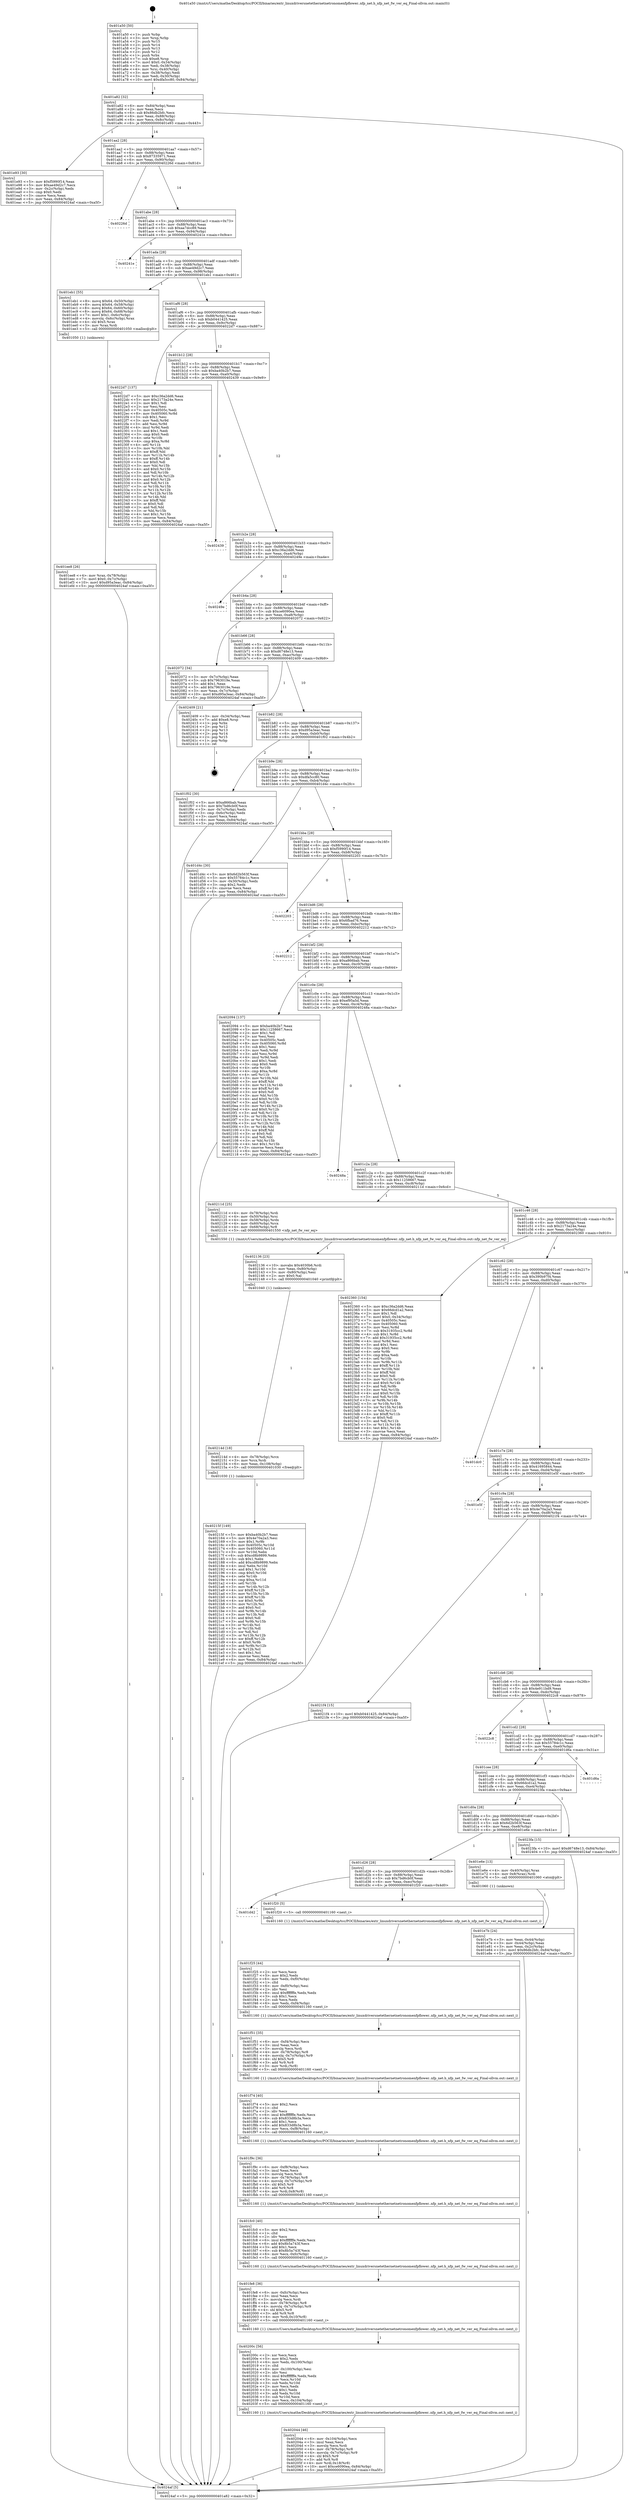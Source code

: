 digraph "0x401a50" {
  label = "0x401a50 (/mnt/c/Users/mathe/Desktop/tcc/POCII/binaries/extr_linuxdriversnetethernetnetronomenfpflower..nfp_net.h_nfp_net_fw_ver_eq_Final-ollvm.out::main(0))"
  labelloc = "t"
  node[shape=record]

  Entry [label="",width=0.3,height=0.3,shape=circle,fillcolor=black,style=filled]
  "0x401a82" [label="{
     0x401a82 [32]\l
     | [instrs]\l
     &nbsp;&nbsp;0x401a82 \<+6\>: mov -0x84(%rbp),%eax\l
     &nbsp;&nbsp;0x401a88 \<+2\>: mov %eax,%ecx\l
     &nbsp;&nbsp;0x401a8a \<+6\>: sub $0x86db2bfc,%ecx\l
     &nbsp;&nbsp;0x401a90 \<+6\>: mov %eax,-0x88(%rbp)\l
     &nbsp;&nbsp;0x401a96 \<+6\>: mov %ecx,-0x8c(%rbp)\l
     &nbsp;&nbsp;0x401a9c \<+6\>: je 0000000000401e93 \<main+0x443\>\l
  }"]
  "0x401e93" [label="{
     0x401e93 [30]\l
     | [instrs]\l
     &nbsp;&nbsp;0x401e93 \<+5\>: mov $0xf5990f14,%eax\l
     &nbsp;&nbsp;0x401e98 \<+5\>: mov $0xae49d2c7,%ecx\l
     &nbsp;&nbsp;0x401e9d \<+3\>: mov -0x2c(%rbp),%edx\l
     &nbsp;&nbsp;0x401ea0 \<+3\>: cmp $0x0,%edx\l
     &nbsp;&nbsp;0x401ea3 \<+3\>: cmove %ecx,%eax\l
     &nbsp;&nbsp;0x401ea6 \<+6\>: mov %eax,-0x84(%rbp)\l
     &nbsp;&nbsp;0x401eac \<+5\>: jmp 00000000004024af \<main+0xa5f\>\l
  }"]
  "0x401aa2" [label="{
     0x401aa2 [28]\l
     | [instrs]\l
     &nbsp;&nbsp;0x401aa2 \<+5\>: jmp 0000000000401aa7 \<main+0x57\>\l
     &nbsp;&nbsp;0x401aa7 \<+6\>: mov -0x88(%rbp),%eax\l
     &nbsp;&nbsp;0x401aad \<+5\>: sub $0x87335971,%eax\l
     &nbsp;&nbsp;0x401ab2 \<+6\>: mov %eax,-0x90(%rbp)\l
     &nbsp;&nbsp;0x401ab8 \<+6\>: je 000000000040226d \<main+0x81d\>\l
  }"]
  Exit [label="",width=0.3,height=0.3,shape=circle,fillcolor=black,style=filled,peripheries=2]
  "0x40226d" [label="{
     0x40226d\l
  }", style=dashed]
  "0x401abe" [label="{
     0x401abe [28]\l
     | [instrs]\l
     &nbsp;&nbsp;0x401abe \<+5\>: jmp 0000000000401ac3 \<main+0x73\>\l
     &nbsp;&nbsp;0x401ac3 \<+6\>: mov -0x88(%rbp),%eax\l
     &nbsp;&nbsp;0x401ac9 \<+5\>: sub $0xaa7dcc89,%eax\l
     &nbsp;&nbsp;0x401ace \<+6\>: mov %eax,-0x94(%rbp)\l
     &nbsp;&nbsp;0x401ad4 \<+6\>: je 000000000040241e \<main+0x9ce\>\l
  }"]
  "0x40215f" [label="{
     0x40215f [149]\l
     | [instrs]\l
     &nbsp;&nbsp;0x40215f \<+5\>: mov $0xba40b2b7,%eax\l
     &nbsp;&nbsp;0x402164 \<+5\>: mov $0x4e70a2a3,%esi\l
     &nbsp;&nbsp;0x402169 \<+3\>: mov $0x1,%r9b\l
     &nbsp;&nbsp;0x40216c \<+8\>: mov 0x40505c,%r10d\l
     &nbsp;&nbsp;0x402174 \<+8\>: mov 0x405060,%r11d\l
     &nbsp;&nbsp;0x40217c \<+3\>: mov %r10d,%ebx\l
     &nbsp;&nbsp;0x40217f \<+6\>: sub $0xcd8b9899,%ebx\l
     &nbsp;&nbsp;0x402185 \<+3\>: sub $0x1,%ebx\l
     &nbsp;&nbsp;0x402188 \<+6\>: add $0xcd8b9899,%ebx\l
     &nbsp;&nbsp;0x40218e \<+4\>: imul %ebx,%r10d\l
     &nbsp;&nbsp;0x402192 \<+4\>: and $0x1,%r10d\l
     &nbsp;&nbsp;0x402196 \<+4\>: cmp $0x0,%r10d\l
     &nbsp;&nbsp;0x40219a \<+4\>: sete %r14b\l
     &nbsp;&nbsp;0x40219e \<+4\>: cmp $0xa,%r11d\l
     &nbsp;&nbsp;0x4021a2 \<+4\>: setl %r15b\l
     &nbsp;&nbsp;0x4021a6 \<+3\>: mov %r14b,%r12b\l
     &nbsp;&nbsp;0x4021a9 \<+4\>: xor $0xff,%r12b\l
     &nbsp;&nbsp;0x4021ad \<+3\>: mov %r15b,%r13b\l
     &nbsp;&nbsp;0x4021b0 \<+4\>: xor $0xff,%r13b\l
     &nbsp;&nbsp;0x4021b4 \<+4\>: xor $0x0,%r9b\l
     &nbsp;&nbsp;0x4021b8 \<+3\>: mov %r12b,%cl\l
     &nbsp;&nbsp;0x4021bb \<+3\>: and $0x0,%cl\l
     &nbsp;&nbsp;0x4021be \<+3\>: and %r9b,%r14b\l
     &nbsp;&nbsp;0x4021c1 \<+3\>: mov %r13b,%dl\l
     &nbsp;&nbsp;0x4021c4 \<+3\>: and $0x0,%dl\l
     &nbsp;&nbsp;0x4021c7 \<+3\>: and %r9b,%r15b\l
     &nbsp;&nbsp;0x4021ca \<+3\>: or %r14b,%cl\l
     &nbsp;&nbsp;0x4021cd \<+3\>: or %r15b,%dl\l
     &nbsp;&nbsp;0x4021d0 \<+2\>: xor %dl,%cl\l
     &nbsp;&nbsp;0x4021d2 \<+3\>: or %r13b,%r12b\l
     &nbsp;&nbsp;0x4021d5 \<+4\>: xor $0xff,%r12b\l
     &nbsp;&nbsp;0x4021d9 \<+4\>: or $0x0,%r9b\l
     &nbsp;&nbsp;0x4021dd \<+3\>: and %r9b,%r12b\l
     &nbsp;&nbsp;0x4021e0 \<+3\>: or %r12b,%cl\l
     &nbsp;&nbsp;0x4021e3 \<+3\>: test $0x1,%cl\l
     &nbsp;&nbsp;0x4021e6 \<+3\>: cmovne %esi,%eax\l
     &nbsp;&nbsp;0x4021e9 \<+6\>: mov %eax,-0x84(%rbp)\l
     &nbsp;&nbsp;0x4021ef \<+5\>: jmp 00000000004024af \<main+0xa5f\>\l
  }"]
  "0x40241e" [label="{
     0x40241e\l
  }", style=dashed]
  "0x401ada" [label="{
     0x401ada [28]\l
     | [instrs]\l
     &nbsp;&nbsp;0x401ada \<+5\>: jmp 0000000000401adf \<main+0x8f\>\l
     &nbsp;&nbsp;0x401adf \<+6\>: mov -0x88(%rbp),%eax\l
     &nbsp;&nbsp;0x401ae5 \<+5\>: sub $0xae49d2c7,%eax\l
     &nbsp;&nbsp;0x401aea \<+6\>: mov %eax,-0x98(%rbp)\l
     &nbsp;&nbsp;0x401af0 \<+6\>: je 0000000000401eb1 \<main+0x461\>\l
  }"]
  "0x40214d" [label="{
     0x40214d [18]\l
     | [instrs]\l
     &nbsp;&nbsp;0x40214d \<+4\>: mov -0x78(%rbp),%rcx\l
     &nbsp;&nbsp;0x402151 \<+3\>: mov %rcx,%rdi\l
     &nbsp;&nbsp;0x402154 \<+6\>: mov %eax,-0x108(%rbp)\l
     &nbsp;&nbsp;0x40215a \<+5\>: call 0000000000401030 \<free@plt\>\l
     | [calls]\l
     &nbsp;&nbsp;0x401030 \{1\} (unknown)\l
  }"]
  "0x401eb1" [label="{
     0x401eb1 [55]\l
     | [instrs]\l
     &nbsp;&nbsp;0x401eb1 \<+8\>: movq $0x64,-0x50(%rbp)\l
     &nbsp;&nbsp;0x401eb9 \<+8\>: movq $0x64,-0x58(%rbp)\l
     &nbsp;&nbsp;0x401ec1 \<+8\>: movq $0x64,-0x60(%rbp)\l
     &nbsp;&nbsp;0x401ec9 \<+8\>: movq $0x64,-0x68(%rbp)\l
     &nbsp;&nbsp;0x401ed1 \<+7\>: movl $0x1,-0x6c(%rbp)\l
     &nbsp;&nbsp;0x401ed8 \<+4\>: movslq -0x6c(%rbp),%rax\l
     &nbsp;&nbsp;0x401edc \<+4\>: shl $0x5,%rax\l
     &nbsp;&nbsp;0x401ee0 \<+3\>: mov %rax,%rdi\l
     &nbsp;&nbsp;0x401ee3 \<+5\>: call 0000000000401050 \<malloc@plt\>\l
     | [calls]\l
     &nbsp;&nbsp;0x401050 \{1\} (unknown)\l
  }"]
  "0x401af6" [label="{
     0x401af6 [28]\l
     | [instrs]\l
     &nbsp;&nbsp;0x401af6 \<+5\>: jmp 0000000000401afb \<main+0xab\>\l
     &nbsp;&nbsp;0x401afb \<+6\>: mov -0x88(%rbp),%eax\l
     &nbsp;&nbsp;0x401b01 \<+5\>: sub $0xb0441425,%eax\l
     &nbsp;&nbsp;0x401b06 \<+6\>: mov %eax,-0x9c(%rbp)\l
     &nbsp;&nbsp;0x401b0c \<+6\>: je 00000000004022d7 \<main+0x887\>\l
  }"]
  "0x402136" [label="{
     0x402136 [23]\l
     | [instrs]\l
     &nbsp;&nbsp;0x402136 \<+10\>: movabs $0x4030b6,%rdi\l
     &nbsp;&nbsp;0x402140 \<+3\>: mov %eax,-0x80(%rbp)\l
     &nbsp;&nbsp;0x402143 \<+3\>: mov -0x80(%rbp),%esi\l
     &nbsp;&nbsp;0x402146 \<+2\>: mov $0x0,%al\l
     &nbsp;&nbsp;0x402148 \<+5\>: call 0000000000401040 \<printf@plt\>\l
     | [calls]\l
     &nbsp;&nbsp;0x401040 \{1\} (unknown)\l
  }"]
  "0x4022d7" [label="{
     0x4022d7 [137]\l
     | [instrs]\l
     &nbsp;&nbsp;0x4022d7 \<+5\>: mov $0xc36a2dd6,%eax\l
     &nbsp;&nbsp;0x4022dc \<+5\>: mov $0x2173a24e,%ecx\l
     &nbsp;&nbsp;0x4022e1 \<+2\>: mov $0x1,%dl\l
     &nbsp;&nbsp;0x4022e3 \<+2\>: xor %esi,%esi\l
     &nbsp;&nbsp;0x4022e5 \<+7\>: mov 0x40505c,%edi\l
     &nbsp;&nbsp;0x4022ec \<+8\>: mov 0x405060,%r8d\l
     &nbsp;&nbsp;0x4022f4 \<+3\>: sub $0x1,%esi\l
     &nbsp;&nbsp;0x4022f7 \<+3\>: mov %edi,%r9d\l
     &nbsp;&nbsp;0x4022fa \<+3\>: add %esi,%r9d\l
     &nbsp;&nbsp;0x4022fd \<+4\>: imul %r9d,%edi\l
     &nbsp;&nbsp;0x402301 \<+3\>: and $0x1,%edi\l
     &nbsp;&nbsp;0x402304 \<+3\>: cmp $0x0,%edi\l
     &nbsp;&nbsp;0x402307 \<+4\>: sete %r10b\l
     &nbsp;&nbsp;0x40230b \<+4\>: cmp $0xa,%r8d\l
     &nbsp;&nbsp;0x40230f \<+4\>: setl %r11b\l
     &nbsp;&nbsp;0x402313 \<+3\>: mov %r10b,%bl\l
     &nbsp;&nbsp;0x402316 \<+3\>: xor $0xff,%bl\l
     &nbsp;&nbsp;0x402319 \<+3\>: mov %r11b,%r14b\l
     &nbsp;&nbsp;0x40231c \<+4\>: xor $0xff,%r14b\l
     &nbsp;&nbsp;0x402320 \<+3\>: xor $0x0,%dl\l
     &nbsp;&nbsp;0x402323 \<+3\>: mov %bl,%r15b\l
     &nbsp;&nbsp;0x402326 \<+4\>: and $0x0,%r15b\l
     &nbsp;&nbsp;0x40232a \<+3\>: and %dl,%r10b\l
     &nbsp;&nbsp;0x40232d \<+3\>: mov %r14b,%r12b\l
     &nbsp;&nbsp;0x402330 \<+4\>: and $0x0,%r12b\l
     &nbsp;&nbsp;0x402334 \<+3\>: and %dl,%r11b\l
     &nbsp;&nbsp;0x402337 \<+3\>: or %r10b,%r15b\l
     &nbsp;&nbsp;0x40233a \<+3\>: or %r11b,%r12b\l
     &nbsp;&nbsp;0x40233d \<+3\>: xor %r12b,%r15b\l
     &nbsp;&nbsp;0x402340 \<+3\>: or %r14b,%bl\l
     &nbsp;&nbsp;0x402343 \<+3\>: xor $0xff,%bl\l
     &nbsp;&nbsp;0x402346 \<+3\>: or $0x0,%dl\l
     &nbsp;&nbsp;0x402349 \<+2\>: and %dl,%bl\l
     &nbsp;&nbsp;0x40234b \<+3\>: or %bl,%r15b\l
     &nbsp;&nbsp;0x40234e \<+4\>: test $0x1,%r15b\l
     &nbsp;&nbsp;0x402352 \<+3\>: cmovne %ecx,%eax\l
     &nbsp;&nbsp;0x402355 \<+6\>: mov %eax,-0x84(%rbp)\l
     &nbsp;&nbsp;0x40235b \<+5\>: jmp 00000000004024af \<main+0xa5f\>\l
  }"]
  "0x401b12" [label="{
     0x401b12 [28]\l
     | [instrs]\l
     &nbsp;&nbsp;0x401b12 \<+5\>: jmp 0000000000401b17 \<main+0xc7\>\l
     &nbsp;&nbsp;0x401b17 \<+6\>: mov -0x88(%rbp),%eax\l
     &nbsp;&nbsp;0x401b1d \<+5\>: sub $0xba40b2b7,%eax\l
     &nbsp;&nbsp;0x401b22 \<+6\>: mov %eax,-0xa0(%rbp)\l
     &nbsp;&nbsp;0x401b28 \<+6\>: je 0000000000402439 \<main+0x9e9\>\l
  }"]
  "0x402044" [label="{
     0x402044 [46]\l
     | [instrs]\l
     &nbsp;&nbsp;0x402044 \<+6\>: mov -0x104(%rbp),%ecx\l
     &nbsp;&nbsp;0x40204a \<+3\>: imul %eax,%ecx\l
     &nbsp;&nbsp;0x40204d \<+3\>: movslq %ecx,%rdi\l
     &nbsp;&nbsp;0x402050 \<+4\>: mov -0x78(%rbp),%r8\l
     &nbsp;&nbsp;0x402054 \<+4\>: movslq -0x7c(%rbp),%r9\l
     &nbsp;&nbsp;0x402058 \<+4\>: shl $0x5,%r9\l
     &nbsp;&nbsp;0x40205c \<+3\>: add %r9,%r8\l
     &nbsp;&nbsp;0x40205f \<+4\>: mov %rdi,0x18(%r8)\l
     &nbsp;&nbsp;0x402063 \<+10\>: movl $0xce6090ea,-0x84(%rbp)\l
     &nbsp;&nbsp;0x40206d \<+5\>: jmp 00000000004024af \<main+0xa5f\>\l
  }"]
  "0x402439" [label="{
     0x402439\l
  }", style=dashed]
  "0x401b2e" [label="{
     0x401b2e [28]\l
     | [instrs]\l
     &nbsp;&nbsp;0x401b2e \<+5\>: jmp 0000000000401b33 \<main+0xe3\>\l
     &nbsp;&nbsp;0x401b33 \<+6\>: mov -0x88(%rbp),%eax\l
     &nbsp;&nbsp;0x401b39 \<+5\>: sub $0xc36a2dd6,%eax\l
     &nbsp;&nbsp;0x401b3e \<+6\>: mov %eax,-0xa4(%rbp)\l
     &nbsp;&nbsp;0x401b44 \<+6\>: je 000000000040249e \<main+0xa4e\>\l
  }"]
  "0x40200c" [label="{
     0x40200c [56]\l
     | [instrs]\l
     &nbsp;&nbsp;0x40200c \<+2\>: xor %ecx,%ecx\l
     &nbsp;&nbsp;0x40200e \<+5\>: mov $0x2,%edx\l
     &nbsp;&nbsp;0x402013 \<+6\>: mov %edx,-0x100(%rbp)\l
     &nbsp;&nbsp;0x402019 \<+1\>: cltd\l
     &nbsp;&nbsp;0x40201a \<+6\>: mov -0x100(%rbp),%esi\l
     &nbsp;&nbsp;0x402020 \<+2\>: idiv %esi\l
     &nbsp;&nbsp;0x402022 \<+6\>: imul $0xfffffffe,%edx,%edx\l
     &nbsp;&nbsp;0x402028 \<+3\>: mov %ecx,%r10d\l
     &nbsp;&nbsp;0x40202b \<+3\>: sub %edx,%r10d\l
     &nbsp;&nbsp;0x40202e \<+2\>: mov %ecx,%edx\l
     &nbsp;&nbsp;0x402030 \<+3\>: sub $0x1,%edx\l
     &nbsp;&nbsp;0x402033 \<+3\>: add %edx,%r10d\l
     &nbsp;&nbsp;0x402036 \<+3\>: sub %r10d,%ecx\l
     &nbsp;&nbsp;0x402039 \<+6\>: mov %ecx,-0x104(%rbp)\l
     &nbsp;&nbsp;0x40203f \<+5\>: call 0000000000401160 \<next_i\>\l
     | [calls]\l
     &nbsp;&nbsp;0x401160 \{1\} (/mnt/c/Users/mathe/Desktop/tcc/POCII/binaries/extr_linuxdriversnetethernetnetronomenfpflower..nfp_net.h_nfp_net_fw_ver_eq_Final-ollvm.out::next_i)\l
  }"]
  "0x40249e" [label="{
     0x40249e\l
  }", style=dashed]
  "0x401b4a" [label="{
     0x401b4a [28]\l
     | [instrs]\l
     &nbsp;&nbsp;0x401b4a \<+5\>: jmp 0000000000401b4f \<main+0xff\>\l
     &nbsp;&nbsp;0x401b4f \<+6\>: mov -0x88(%rbp),%eax\l
     &nbsp;&nbsp;0x401b55 \<+5\>: sub $0xce6090ea,%eax\l
     &nbsp;&nbsp;0x401b5a \<+6\>: mov %eax,-0xa8(%rbp)\l
     &nbsp;&nbsp;0x401b60 \<+6\>: je 0000000000402072 \<main+0x622\>\l
  }"]
  "0x401fe8" [label="{
     0x401fe8 [36]\l
     | [instrs]\l
     &nbsp;&nbsp;0x401fe8 \<+6\>: mov -0xfc(%rbp),%ecx\l
     &nbsp;&nbsp;0x401fee \<+3\>: imul %eax,%ecx\l
     &nbsp;&nbsp;0x401ff1 \<+3\>: movslq %ecx,%rdi\l
     &nbsp;&nbsp;0x401ff4 \<+4\>: mov -0x78(%rbp),%r8\l
     &nbsp;&nbsp;0x401ff8 \<+4\>: movslq -0x7c(%rbp),%r9\l
     &nbsp;&nbsp;0x401ffc \<+4\>: shl $0x5,%r9\l
     &nbsp;&nbsp;0x402000 \<+3\>: add %r9,%r8\l
     &nbsp;&nbsp;0x402003 \<+4\>: mov %rdi,0x10(%r8)\l
     &nbsp;&nbsp;0x402007 \<+5\>: call 0000000000401160 \<next_i\>\l
     | [calls]\l
     &nbsp;&nbsp;0x401160 \{1\} (/mnt/c/Users/mathe/Desktop/tcc/POCII/binaries/extr_linuxdriversnetethernetnetronomenfpflower..nfp_net.h_nfp_net_fw_ver_eq_Final-ollvm.out::next_i)\l
  }"]
  "0x402072" [label="{
     0x402072 [34]\l
     | [instrs]\l
     &nbsp;&nbsp;0x402072 \<+3\>: mov -0x7c(%rbp),%eax\l
     &nbsp;&nbsp;0x402075 \<+5\>: sub $0x7963019e,%eax\l
     &nbsp;&nbsp;0x40207a \<+3\>: add $0x1,%eax\l
     &nbsp;&nbsp;0x40207d \<+5\>: add $0x7963019e,%eax\l
     &nbsp;&nbsp;0x402082 \<+3\>: mov %eax,-0x7c(%rbp)\l
     &nbsp;&nbsp;0x402085 \<+10\>: movl $0xd95a3eac,-0x84(%rbp)\l
     &nbsp;&nbsp;0x40208f \<+5\>: jmp 00000000004024af \<main+0xa5f\>\l
  }"]
  "0x401b66" [label="{
     0x401b66 [28]\l
     | [instrs]\l
     &nbsp;&nbsp;0x401b66 \<+5\>: jmp 0000000000401b6b \<main+0x11b\>\l
     &nbsp;&nbsp;0x401b6b \<+6\>: mov -0x88(%rbp),%eax\l
     &nbsp;&nbsp;0x401b71 \<+5\>: sub $0xd6748e13,%eax\l
     &nbsp;&nbsp;0x401b76 \<+6\>: mov %eax,-0xac(%rbp)\l
     &nbsp;&nbsp;0x401b7c \<+6\>: je 0000000000402409 \<main+0x9b9\>\l
  }"]
  "0x401fc0" [label="{
     0x401fc0 [40]\l
     | [instrs]\l
     &nbsp;&nbsp;0x401fc0 \<+5\>: mov $0x2,%ecx\l
     &nbsp;&nbsp;0x401fc5 \<+1\>: cltd\l
     &nbsp;&nbsp;0x401fc6 \<+2\>: idiv %ecx\l
     &nbsp;&nbsp;0x401fc8 \<+6\>: imul $0xfffffffe,%edx,%ecx\l
     &nbsp;&nbsp;0x401fce \<+6\>: add $0x8b5a743f,%ecx\l
     &nbsp;&nbsp;0x401fd4 \<+3\>: add $0x1,%ecx\l
     &nbsp;&nbsp;0x401fd7 \<+6\>: sub $0x8b5a743f,%ecx\l
     &nbsp;&nbsp;0x401fdd \<+6\>: mov %ecx,-0xfc(%rbp)\l
     &nbsp;&nbsp;0x401fe3 \<+5\>: call 0000000000401160 \<next_i\>\l
     | [calls]\l
     &nbsp;&nbsp;0x401160 \{1\} (/mnt/c/Users/mathe/Desktop/tcc/POCII/binaries/extr_linuxdriversnetethernetnetronomenfpflower..nfp_net.h_nfp_net_fw_ver_eq_Final-ollvm.out::next_i)\l
  }"]
  "0x402409" [label="{
     0x402409 [21]\l
     | [instrs]\l
     &nbsp;&nbsp;0x402409 \<+3\>: mov -0x34(%rbp),%eax\l
     &nbsp;&nbsp;0x40240c \<+7\>: add $0xe8,%rsp\l
     &nbsp;&nbsp;0x402413 \<+1\>: pop %rbx\l
     &nbsp;&nbsp;0x402414 \<+2\>: pop %r12\l
     &nbsp;&nbsp;0x402416 \<+2\>: pop %r13\l
     &nbsp;&nbsp;0x402418 \<+2\>: pop %r14\l
     &nbsp;&nbsp;0x40241a \<+2\>: pop %r15\l
     &nbsp;&nbsp;0x40241c \<+1\>: pop %rbp\l
     &nbsp;&nbsp;0x40241d \<+1\>: ret\l
  }"]
  "0x401b82" [label="{
     0x401b82 [28]\l
     | [instrs]\l
     &nbsp;&nbsp;0x401b82 \<+5\>: jmp 0000000000401b87 \<main+0x137\>\l
     &nbsp;&nbsp;0x401b87 \<+6\>: mov -0x88(%rbp),%eax\l
     &nbsp;&nbsp;0x401b8d \<+5\>: sub $0xd95a3eac,%eax\l
     &nbsp;&nbsp;0x401b92 \<+6\>: mov %eax,-0xb0(%rbp)\l
     &nbsp;&nbsp;0x401b98 \<+6\>: je 0000000000401f02 \<main+0x4b2\>\l
  }"]
  "0x401f9c" [label="{
     0x401f9c [36]\l
     | [instrs]\l
     &nbsp;&nbsp;0x401f9c \<+6\>: mov -0xf8(%rbp),%ecx\l
     &nbsp;&nbsp;0x401fa2 \<+3\>: imul %eax,%ecx\l
     &nbsp;&nbsp;0x401fa5 \<+3\>: movslq %ecx,%rdi\l
     &nbsp;&nbsp;0x401fa8 \<+4\>: mov -0x78(%rbp),%r8\l
     &nbsp;&nbsp;0x401fac \<+4\>: movslq -0x7c(%rbp),%r9\l
     &nbsp;&nbsp;0x401fb0 \<+4\>: shl $0x5,%r9\l
     &nbsp;&nbsp;0x401fb4 \<+3\>: add %r9,%r8\l
     &nbsp;&nbsp;0x401fb7 \<+4\>: mov %rdi,0x8(%r8)\l
     &nbsp;&nbsp;0x401fbb \<+5\>: call 0000000000401160 \<next_i\>\l
     | [calls]\l
     &nbsp;&nbsp;0x401160 \{1\} (/mnt/c/Users/mathe/Desktop/tcc/POCII/binaries/extr_linuxdriversnetethernetnetronomenfpflower..nfp_net.h_nfp_net_fw_ver_eq_Final-ollvm.out::next_i)\l
  }"]
  "0x401f02" [label="{
     0x401f02 [30]\l
     | [instrs]\l
     &nbsp;&nbsp;0x401f02 \<+5\>: mov $0xa866bab,%eax\l
     &nbsp;&nbsp;0x401f07 \<+5\>: mov $0x7bd6cb0f,%ecx\l
     &nbsp;&nbsp;0x401f0c \<+3\>: mov -0x7c(%rbp),%edx\l
     &nbsp;&nbsp;0x401f0f \<+3\>: cmp -0x6c(%rbp),%edx\l
     &nbsp;&nbsp;0x401f12 \<+3\>: cmovl %ecx,%eax\l
     &nbsp;&nbsp;0x401f15 \<+6\>: mov %eax,-0x84(%rbp)\l
     &nbsp;&nbsp;0x401f1b \<+5\>: jmp 00000000004024af \<main+0xa5f\>\l
  }"]
  "0x401b9e" [label="{
     0x401b9e [28]\l
     | [instrs]\l
     &nbsp;&nbsp;0x401b9e \<+5\>: jmp 0000000000401ba3 \<main+0x153\>\l
     &nbsp;&nbsp;0x401ba3 \<+6\>: mov -0x88(%rbp),%eax\l
     &nbsp;&nbsp;0x401ba9 \<+5\>: sub $0xdfa5cc80,%eax\l
     &nbsp;&nbsp;0x401bae \<+6\>: mov %eax,-0xb4(%rbp)\l
     &nbsp;&nbsp;0x401bb4 \<+6\>: je 0000000000401d4c \<main+0x2fc\>\l
  }"]
  "0x401f74" [label="{
     0x401f74 [40]\l
     | [instrs]\l
     &nbsp;&nbsp;0x401f74 \<+5\>: mov $0x2,%ecx\l
     &nbsp;&nbsp;0x401f79 \<+1\>: cltd\l
     &nbsp;&nbsp;0x401f7a \<+2\>: idiv %ecx\l
     &nbsp;&nbsp;0x401f7c \<+6\>: imul $0xfffffffe,%edx,%ecx\l
     &nbsp;&nbsp;0x401f82 \<+6\>: sub $0x833d8b3a,%ecx\l
     &nbsp;&nbsp;0x401f88 \<+3\>: add $0x1,%ecx\l
     &nbsp;&nbsp;0x401f8b \<+6\>: add $0x833d8b3a,%ecx\l
     &nbsp;&nbsp;0x401f91 \<+6\>: mov %ecx,-0xf8(%rbp)\l
     &nbsp;&nbsp;0x401f97 \<+5\>: call 0000000000401160 \<next_i\>\l
     | [calls]\l
     &nbsp;&nbsp;0x401160 \{1\} (/mnt/c/Users/mathe/Desktop/tcc/POCII/binaries/extr_linuxdriversnetethernetnetronomenfpflower..nfp_net.h_nfp_net_fw_ver_eq_Final-ollvm.out::next_i)\l
  }"]
  "0x401d4c" [label="{
     0x401d4c [30]\l
     | [instrs]\l
     &nbsp;&nbsp;0x401d4c \<+5\>: mov $0x6d2b563f,%eax\l
     &nbsp;&nbsp;0x401d51 \<+5\>: mov $0x55784c1c,%ecx\l
     &nbsp;&nbsp;0x401d56 \<+3\>: mov -0x30(%rbp),%edx\l
     &nbsp;&nbsp;0x401d59 \<+3\>: cmp $0x2,%edx\l
     &nbsp;&nbsp;0x401d5c \<+3\>: cmovne %ecx,%eax\l
     &nbsp;&nbsp;0x401d5f \<+6\>: mov %eax,-0x84(%rbp)\l
     &nbsp;&nbsp;0x401d65 \<+5\>: jmp 00000000004024af \<main+0xa5f\>\l
  }"]
  "0x401bba" [label="{
     0x401bba [28]\l
     | [instrs]\l
     &nbsp;&nbsp;0x401bba \<+5\>: jmp 0000000000401bbf \<main+0x16f\>\l
     &nbsp;&nbsp;0x401bbf \<+6\>: mov -0x88(%rbp),%eax\l
     &nbsp;&nbsp;0x401bc5 \<+5\>: sub $0xf5990f14,%eax\l
     &nbsp;&nbsp;0x401bca \<+6\>: mov %eax,-0xb8(%rbp)\l
     &nbsp;&nbsp;0x401bd0 \<+6\>: je 0000000000402203 \<main+0x7b3\>\l
  }"]
  "0x4024af" [label="{
     0x4024af [5]\l
     | [instrs]\l
     &nbsp;&nbsp;0x4024af \<+5\>: jmp 0000000000401a82 \<main+0x32\>\l
  }"]
  "0x401a50" [label="{
     0x401a50 [50]\l
     | [instrs]\l
     &nbsp;&nbsp;0x401a50 \<+1\>: push %rbp\l
     &nbsp;&nbsp;0x401a51 \<+3\>: mov %rsp,%rbp\l
     &nbsp;&nbsp;0x401a54 \<+2\>: push %r15\l
     &nbsp;&nbsp;0x401a56 \<+2\>: push %r14\l
     &nbsp;&nbsp;0x401a58 \<+2\>: push %r13\l
     &nbsp;&nbsp;0x401a5a \<+2\>: push %r12\l
     &nbsp;&nbsp;0x401a5c \<+1\>: push %rbx\l
     &nbsp;&nbsp;0x401a5d \<+7\>: sub $0xe8,%rsp\l
     &nbsp;&nbsp;0x401a64 \<+7\>: movl $0x0,-0x34(%rbp)\l
     &nbsp;&nbsp;0x401a6b \<+3\>: mov %edi,-0x38(%rbp)\l
     &nbsp;&nbsp;0x401a6e \<+4\>: mov %rsi,-0x40(%rbp)\l
     &nbsp;&nbsp;0x401a72 \<+3\>: mov -0x38(%rbp),%edi\l
     &nbsp;&nbsp;0x401a75 \<+3\>: mov %edi,-0x30(%rbp)\l
     &nbsp;&nbsp;0x401a78 \<+10\>: movl $0xdfa5cc80,-0x84(%rbp)\l
  }"]
  "0x401f51" [label="{
     0x401f51 [35]\l
     | [instrs]\l
     &nbsp;&nbsp;0x401f51 \<+6\>: mov -0xf4(%rbp),%ecx\l
     &nbsp;&nbsp;0x401f57 \<+3\>: imul %eax,%ecx\l
     &nbsp;&nbsp;0x401f5a \<+3\>: movslq %ecx,%rdi\l
     &nbsp;&nbsp;0x401f5d \<+4\>: mov -0x78(%rbp),%r8\l
     &nbsp;&nbsp;0x401f61 \<+4\>: movslq -0x7c(%rbp),%r9\l
     &nbsp;&nbsp;0x401f65 \<+4\>: shl $0x5,%r9\l
     &nbsp;&nbsp;0x401f69 \<+3\>: add %r9,%r8\l
     &nbsp;&nbsp;0x401f6c \<+3\>: mov %rdi,(%r8)\l
     &nbsp;&nbsp;0x401f6f \<+5\>: call 0000000000401160 \<next_i\>\l
     | [calls]\l
     &nbsp;&nbsp;0x401160 \{1\} (/mnt/c/Users/mathe/Desktop/tcc/POCII/binaries/extr_linuxdriversnetethernetnetronomenfpflower..nfp_net.h_nfp_net_fw_ver_eq_Final-ollvm.out::next_i)\l
  }"]
  "0x402203" [label="{
     0x402203\l
  }", style=dashed]
  "0x401bd6" [label="{
     0x401bd6 [28]\l
     | [instrs]\l
     &nbsp;&nbsp;0x401bd6 \<+5\>: jmp 0000000000401bdb \<main+0x18b\>\l
     &nbsp;&nbsp;0x401bdb \<+6\>: mov -0x88(%rbp),%eax\l
     &nbsp;&nbsp;0x401be1 \<+5\>: sub $0x6fbad76,%eax\l
     &nbsp;&nbsp;0x401be6 \<+6\>: mov %eax,-0xbc(%rbp)\l
     &nbsp;&nbsp;0x401bec \<+6\>: je 0000000000402212 \<main+0x7c2\>\l
  }"]
  "0x401f25" [label="{
     0x401f25 [44]\l
     | [instrs]\l
     &nbsp;&nbsp;0x401f25 \<+2\>: xor %ecx,%ecx\l
     &nbsp;&nbsp;0x401f27 \<+5\>: mov $0x2,%edx\l
     &nbsp;&nbsp;0x401f2c \<+6\>: mov %edx,-0xf0(%rbp)\l
     &nbsp;&nbsp;0x401f32 \<+1\>: cltd\l
     &nbsp;&nbsp;0x401f33 \<+6\>: mov -0xf0(%rbp),%esi\l
     &nbsp;&nbsp;0x401f39 \<+2\>: idiv %esi\l
     &nbsp;&nbsp;0x401f3b \<+6\>: imul $0xfffffffe,%edx,%edx\l
     &nbsp;&nbsp;0x401f41 \<+3\>: sub $0x1,%ecx\l
     &nbsp;&nbsp;0x401f44 \<+2\>: sub %ecx,%edx\l
     &nbsp;&nbsp;0x401f46 \<+6\>: mov %edx,-0xf4(%rbp)\l
     &nbsp;&nbsp;0x401f4c \<+5\>: call 0000000000401160 \<next_i\>\l
     | [calls]\l
     &nbsp;&nbsp;0x401160 \{1\} (/mnt/c/Users/mathe/Desktop/tcc/POCII/binaries/extr_linuxdriversnetethernetnetronomenfpflower..nfp_net.h_nfp_net_fw_ver_eq_Final-ollvm.out::next_i)\l
  }"]
  "0x402212" [label="{
     0x402212\l
  }", style=dashed]
  "0x401bf2" [label="{
     0x401bf2 [28]\l
     | [instrs]\l
     &nbsp;&nbsp;0x401bf2 \<+5\>: jmp 0000000000401bf7 \<main+0x1a7\>\l
     &nbsp;&nbsp;0x401bf7 \<+6\>: mov -0x88(%rbp),%eax\l
     &nbsp;&nbsp;0x401bfd \<+5\>: sub $0xa866bab,%eax\l
     &nbsp;&nbsp;0x401c02 \<+6\>: mov %eax,-0xc0(%rbp)\l
     &nbsp;&nbsp;0x401c08 \<+6\>: je 0000000000402094 \<main+0x644\>\l
  }"]
  "0x401d42" [label="{
     0x401d42\l
  }", style=dashed]
  "0x402094" [label="{
     0x402094 [137]\l
     | [instrs]\l
     &nbsp;&nbsp;0x402094 \<+5\>: mov $0xba40b2b7,%eax\l
     &nbsp;&nbsp;0x402099 \<+5\>: mov $0x11258667,%ecx\l
     &nbsp;&nbsp;0x40209e \<+2\>: mov $0x1,%dl\l
     &nbsp;&nbsp;0x4020a0 \<+2\>: xor %esi,%esi\l
     &nbsp;&nbsp;0x4020a2 \<+7\>: mov 0x40505c,%edi\l
     &nbsp;&nbsp;0x4020a9 \<+8\>: mov 0x405060,%r8d\l
     &nbsp;&nbsp;0x4020b1 \<+3\>: sub $0x1,%esi\l
     &nbsp;&nbsp;0x4020b4 \<+3\>: mov %edi,%r9d\l
     &nbsp;&nbsp;0x4020b7 \<+3\>: add %esi,%r9d\l
     &nbsp;&nbsp;0x4020ba \<+4\>: imul %r9d,%edi\l
     &nbsp;&nbsp;0x4020be \<+3\>: and $0x1,%edi\l
     &nbsp;&nbsp;0x4020c1 \<+3\>: cmp $0x0,%edi\l
     &nbsp;&nbsp;0x4020c4 \<+4\>: sete %r10b\l
     &nbsp;&nbsp;0x4020c8 \<+4\>: cmp $0xa,%r8d\l
     &nbsp;&nbsp;0x4020cc \<+4\>: setl %r11b\l
     &nbsp;&nbsp;0x4020d0 \<+3\>: mov %r10b,%bl\l
     &nbsp;&nbsp;0x4020d3 \<+3\>: xor $0xff,%bl\l
     &nbsp;&nbsp;0x4020d6 \<+3\>: mov %r11b,%r14b\l
     &nbsp;&nbsp;0x4020d9 \<+4\>: xor $0xff,%r14b\l
     &nbsp;&nbsp;0x4020dd \<+3\>: xor $0x0,%dl\l
     &nbsp;&nbsp;0x4020e0 \<+3\>: mov %bl,%r15b\l
     &nbsp;&nbsp;0x4020e3 \<+4\>: and $0x0,%r15b\l
     &nbsp;&nbsp;0x4020e7 \<+3\>: and %dl,%r10b\l
     &nbsp;&nbsp;0x4020ea \<+3\>: mov %r14b,%r12b\l
     &nbsp;&nbsp;0x4020ed \<+4\>: and $0x0,%r12b\l
     &nbsp;&nbsp;0x4020f1 \<+3\>: and %dl,%r11b\l
     &nbsp;&nbsp;0x4020f4 \<+3\>: or %r10b,%r15b\l
     &nbsp;&nbsp;0x4020f7 \<+3\>: or %r11b,%r12b\l
     &nbsp;&nbsp;0x4020fa \<+3\>: xor %r12b,%r15b\l
     &nbsp;&nbsp;0x4020fd \<+3\>: or %r14b,%bl\l
     &nbsp;&nbsp;0x402100 \<+3\>: xor $0xff,%bl\l
     &nbsp;&nbsp;0x402103 \<+3\>: or $0x0,%dl\l
     &nbsp;&nbsp;0x402106 \<+2\>: and %dl,%bl\l
     &nbsp;&nbsp;0x402108 \<+3\>: or %bl,%r15b\l
     &nbsp;&nbsp;0x40210b \<+4\>: test $0x1,%r15b\l
     &nbsp;&nbsp;0x40210f \<+3\>: cmovne %ecx,%eax\l
     &nbsp;&nbsp;0x402112 \<+6\>: mov %eax,-0x84(%rbp)\l
     &nbsp;&nbsp;0x402118 \<+5\>: jmp 00000000004024af \<main+0xa5f\>\l
  }"]
  "0x401c0e" [label="{
     0x401c0e [28]\l
     | [instrs]\l
     &nbsp;&nbsp;0x401c0e \<+5\>: jmp 0000000000401c13 \<main+0x1c3\>\l
     &nbsp;&nbsp;0x401c13 \<+6\>: mov -0x88(%rbp),%eax\l
     &nbsp;&nbsp;0x401c19 \<+5\>: sub $0xef95a5d,%eax\l
     &nbsp;&nbsp;0x401c1e \<+6\>: mov %eax,-0xc4(%rbp)\l
     &nbsp;&nbsp;0x401c24 \<+6\>: je 000000000040248a \<main+0xa3a\>\l
  }"]
  "0x401f20" [label="{
     0x401f20 [5]\l
     | [instrs]\l
     &nbsp;&nbsp;0x401f20 \<+5\>: call 0000000000401160 \<next_i\>\l
     | [calls]\l
     &nbsp;&nbsp;0x401160 \{1\} (/mnt/c/Users/mathe/Desktop/tcc/POCII/binaries/extr_linuxdriversnetethernetnetronomenfpflower..nfp_net.h_nfp_net_fw_ver_eq_Final-ollvm.out::next_i)\l
  }"]
  "0x40248a" [label="{
     0x40248a\l
  }", style=dashed]
  "0x401c2a" [label="{
     0x401c2a [28]\l
     | [instrs]\l
     &nbsp;&nbsp;0x401c2a \<+5\>: jmp 0000000000401c2f \<main+0x1df\>\l
     &nbsp;&nbsp;0x401c2f \<+6\>: mov -0x88(%rbp),%eax\l
     &nbsp;&nbsp;0x401c35 \<+5\>: sub $0x11258667,%eax\l
     &nbsp;&nbsp;0x401c3a \<+6\>: mov %eax,-0xc8(%rbp)\l
     &nbsp;&nbsp;0x401c40 \<+6\>: je 000000000040211d \<main+0x6cd\>\l
  }"]
  "0x401ee8" [label="{
     0x401ee8 [26]\l
     | [instrs]\l
     &nbsp;&nbsp;0x401ee8 \<+4\>: mov %rax,-0x78(%rbp)\l
     &nbsp;&nbsp;0x401eec \<+7\>: movl $0x0,-0x7c(%rbp)\l
     &nbsp;&nbsp;0x401ef3 \<+10\>: movl $0xd95a3eac,-0x84(%rbp)\l
     &nbsp;&nbsp;0x401efd \<+5\>: jmp 00000000004024af \<main+0xa5f\>\l
  }"]
  "0x40211d" [label="{
     0x40211d [25]\l
     | [instrs]\l
     &nbsp;&nbsp;0x40211d \<+4\>: mov -0x78(%rbp),%rdi\l
     &nbsp;&nbsp;0x402121 \<+4\>: mov -0x50(%rbp),%rsi\l
     &nbsp;&nbsp;0x402125 \<+4\>: mov -0x58(%rbp),%rdx\l
     &nbsp;&nbsp;0x402129 \<+4\>: mov -0x60(%rbp),%rcx\l
     &nbsp;&nbsp;0x40212d \<+4\>: mov -0x68(%rbp),%r8\l
     &nbsp;&nbsp;0x402131 \<+5\>: call 0000000000401550 \<nfp_net_fw_ver_eq\>\l
     | [calls]\l
     &nbsp;&nbsp;0x401550 \{1\} (/mnt/c/Users/mathe/Desktop/tcc/POCII/binaries/extr_linuxdriversnetethernetnetronomenfpflower..nfp_net.h_nfp_net_fw_ver_eq_Final-ollvm.out::nfp_net_fw_ver_eq)\l
  }"]
  "0x401c46" [label="{
     0x401c46 [28]\l
     | [instrs]\l
     &nbsp;&nbsp;0x401c46 \<+5\>: jmp 0000000000401c4b \<main+0x1fb\>\l
     &nbsp;&nbsp;0x401c4b \<+6\>: mov -0x88(%rbp),%eax\l
     &nbsp;&nbsp;0x401c51 \<+5\>: sub $0x2173a24e,%eax\l
     &nbsp;&nbsp;0x401c56 \<+6\>: mov %eax,-0xcc(%rbp)\l
     &nbsp;&nbsp;0x401c5c \<+6\>: je 0000000000402360 \<main+0x910\>\l
  }"]
  "0x401e7b" [label="{
     0x401e7b [24]\l
     | [instrs]\l
     &nbsp;&nbsp;0x401e7b \<+3\>: mov %eax,-0x44(%rbp)\l
     &nbsp;&nbsp;0x401e7e \<+3\>: mov -0x44(%rbp),%eax\l
     &nbsp;&nbsp;0x401e81 \<+3\>: mov %eax,-0x2c(%rbp)\l
     &nbsp;&nbsp;0x401e84 \<+10\>: movl $0x86db2bfc,-0x84(%rbp)\l
     &nbsp;&nbsp;0x401e8e \<+5\>: jmp 00000000004024af \<main+0xa5f\>\l
  }"]
  "0x402360" [label="{
     0x402360 [154]\l
     | [instrs]\l
     &nbsp;&nbsp;0x402360 \<+5\>: mov $0xc36a2dd6,%eax\l
     &nbsp;&nbsp;0x402365 \<+5\>: mov $0x66dcd1a2,%ecx\l
     &nbsp;&nbsp;0x40236a \<+2\>: mov $0x1,%dl\l
     &nbsp;&nbsp;0x40236c \<+7\>: movl $0x0,-0x34(%rbp)\l
     &nbsp;&nbsp;0x402373 \<+7\>: mov 0x40505c,%esi\l
     &nbsp;&nbsp;0x40237a \<+7\>: mov 0x405060,%edi\l
     &nbsp;&nbsp;0x402381 \<+3\>: mov %esi,%r8d\l
     &nbsp;&nbsp;0x402384 \<+7\>: sub $0x31935cc2,%r8d\l
     &nbsp;&nbsp;0x40238b \<+4\>: sub $0x1,%r8d\l
     &nbsp;&nbsp;0x40238f \<+7\>: add $0x31935cc2,%r8d\l
     &nbsp;&nbsp;0x402396 \<+4\>: imul %r8d,%esi\l
     &nbsp;&nbsp;0x40239a \<+3\>: and $0x1,%esi\l
     &nbsp;&nbsp;0x40239d \<+3\>: cmp $0x0,%esi\l
     &nbsp;&nbsp;0x4023a0 \<+4\>: sete %r9b\l
     &nbsp;&nbsp;0x4023a4 \<+3\>: cmp $0xa,%edi\l
     &nbsp;&nbsp;0x4023a7 \<+4\>: setl %r10b\l
     &nbsp;&nbsp;0x4023ab \<+3\>: mov %r9b,%r11b\l
     &nbsp;&nbsp;0x4023ae \<+4\>: xor $0xff,%r11b\l
     &nbsp;&nbsp;0x4023b2 \<+3\>: mov %r10b,%bl\l
     &nbsp;&nbsp;0x4023b5 \<+3\>: xor $0xff,%bl\l
     &nbsp;&nbsp;0x4023b8 \<+3\>: xor $0x0,%dl\l
     &nbsp;&nbsp;0x4023bb \<+3\>: mov %r11b,%r14b\l
     &nbsp;&nbsp;0x4023be \<+4\>: and $0x0,%r14b\l
     &nbsp;&nbsp;0x4023c2 \<+3\>: and %dl,%r9b\l
     &nbsp;&nbsp;0x4023c5 \<+3\>: mov %bl,%r15b\l
     &nbsp;&nbsp;0x4023c8 \<+4\>: and $0x0,%r15b\l
     &nbsp;&nbsp;0x4023cc \<+3\>: and %dl,%r10b\l
     &nbsp;&nbsp;0x4023cf \<+3\>: or %r9b,%r14b\l
     &nbsp;&nbsp;0x4023d2 \<+3\>: or %r10b,%r15b\l
     &nbsp;&nbsp;0x4023d5 \<+3\>: xor %r15b,%r14b\l
     &nbsp;&nbsp;0x4023d8 \<+3\>: or %bl,%r11b\l
     &nbsp;&nbsp;0x4023db \<+4\>: xor $0xff,%r11b\l
     &nbsp;&nbsp;0x4023df \<+3\>: or $0x0,%dl\l
     &nbsp;&nbsp;0x4023e2 \<+3\>: and %dl,%r11b\l
     &nbsp;&nbsp;0x4023e5 \<+3\>: or %r11b,%r14b\l
     &nbsp;&nbsp;0x4023e8 \<+4\>: test $0x1,%r14b\l
     &nbsp;&nbsp;0x4023ec \<+3\>: cmovne %ecx,%eax\l
     &nbsp;&nbsp;0x4023ef \<+6\>: mov %eax,-0x84(%rbp)\l
     &nbsp;&nbsp;0x4023f5 \<+5\>: jmp 00000000004024af \<main+0xa5f\>\l
  }"]
  "0x401c62" [label="{
     0x401c62 [28]\l
     | [instrs]\l
     &nbsp;&nbsp;0x401c62 \<+5\>: jmp 0000000000401c67 \<main+0x217\>\l
     &nbsp;&nbsp;0x401c67 \<+6\>: mov -0x88(%rbp),%eax\l
     &nbsp;&nbsp;0x401c6d \<+5\>: sub $0x390b97f4,%eax\l
     &nbsp;&nbsp;0x401c72 \<+6\>: mov %eax,-0xd0(%rbp)\l
     &nbsp;&nbsp;0x401c78 \<+6\>: je 0000000000401dc0 \<main+0x370\>\l
  }"]
  "0x401d26" [label="{
     0x401d26 [28]\l
     | [instrs]\l
     &nbsp;&nbsp;0x401d26 \<+5\>: jmp 0000000000401d2b \<main+0x2db\>\l
     &nbsp;&nbsp;0x401d2b \<+6\>: mov -0x88(%rbp),%eax\l
     &nbsp;&nbsp;0x401d31 \<+5\>: sub $0x7bd6cb0f,%eax\l
     &nbsp;&nbsp;0x401d36 \<+6\>: mov %eax,-0xec(%rbp)\l
     &nbsp;&nbsp;0x401d3c \<+6\>: je 0000000000401f20 \<main+0x4d0\>\l
  }"]
  "0x401dc0" [label="{
     0x401dc0\l
  }", style=dashed]
  "0x401c7e" [label="{
     0x401c7e [28]\l
     | [instrs]\l
     &nbsp;&nbsp;0x401c7e \<+5\>: jmp 0000000000401c83 \<main+0x233\>\l
     &nbsp;&nbsp;0x401c83 \<+6\>: mov -0x88(%rbp),%eax\l
     &nbsp;&nbsp;0x401c89 \<+5\>: sub $0x41695844,%eax\l
     &nbsp;&nbsp;0x401c8e \<+6\>: mov %eax,-0xd4(%rbp)\l
     &nbsp;&nbsp;0x401c94 \<+6\>: je 0000000000401e5f \<main+0x40f\>\l
  }"]
  "0x401e6e" [label="{
     0x401e6e [13]\l
     | [instrs]\l
     &nbsp;&nbsp;0x401e6e \<+4\>: mov -0x40(%rbp),%rax\l
     &nbsp;&nbsp;0x401e72 \<+4\>: mov 0x8(%rax),%rdi\l
     &nbsp;&nbsp;0x401e76 \<+5\>: call 0000000000401060 \<atoi@plt\>\l
     | [calls]\l
     &nbsp;&nbsp;0x401060 \{1\} (unknown)\l
  }"]
  "0x401e5f" [label="{
     0x401e5f\l
  }", style=dashed]
  "0x401c9a" [label="{
     0x401c9a [28]\l
     | [instrs]\l
     &nbsp;&nbsp;0x401c9a \<+5\>: jmp 0000000000401c9f \<main+0x24f\>\l
     &nbsp;&nbsp;0x401c9f \<+6\>: mov -0x88(%rbp),%eax\l
     &nbsp;&nbsp;0x401ca5 \<+5\>: sub $0x4e70a2a3,%eax\l
     &nbsp;&nbsp;0x401caa \<+6\>: mov %eax,-0xd8(%rbp)\l
     &nbsp;&nbsp;0x401cb0 \<+6\>: je 00000000004021f4 \<main+0x7a4\>\l
  }"]
  "0x401d0a" [label="{
     0x401d0a [28]\l
     | [instrs]\l
     &nbsp;&nbsp;0x401d0a \<+5\>: jmp 0000000000401d0f \<main+0x2bf\>\l
     &nbsp;&nbsp;0x401d0f \<+6\>: mov -0x88(%rbp),%eax\l
     &nbsp;&nbsp;0x401d15 \<+5\>: sub $0x6d2b563f,%eax\l
     &nbsp;&nbsp;0x401d1a \<+6\>: mov %eax,-0xe8(%rbp)\l
     &nbsp;&nbsp;0x401d20 \<+6\>: je 0000000000401e6e \<main+0x41e\>\l
  }"]
  "0x4021f4" [label="{
     0x4021f4 [15]\l
     | [instrs]\l
     &nbsp;&nbsp;0x4021f4 \<+10\>: movl $0xb0441425,-0x84(%rbp)\l
     &nbsp;&nbsp;0x4021fe \<+5\>: jmp 00000000004024af \<main+0xa5f\>\l
  }"]
  "0x401cb6" [label="{
     0x401cb6 [28]\l
     | [instrs]\l
     &nbsp;&nbsp;0x401cb6 \<+5\>: jmp 0000000000401cbb \<main+0x26b\>\l
     &nbsp;&nbsp;0x401cbb \<+6\>: mov -0x88(%rbp),%eax\l
     &nbsp;&nbsp;0x401cc1 \<+5\>: sub $0x4e911bd9,%eax\l
     &nbsp;&nbsp;0x401cc6 \<+6\>: mov %eax,-0xdc(%rbp)\l
     &nbsp;&nbsp;0x401ccc \<+6\>: je 00000000004022c8 \<main+0x878\>\l
  }"]
  "0x4023fa" [label="{
     0x4023fa [15]\l
     | [instrs]\l
     &nbsp;&nbsp;0x4023fa \<+10\>: movl $0xd6748e13,-0x84(%rbp)\l
     &nbsp;&nbsp;0x402404 \<+5\>: jmp 00000000004024af \<main+0xa5f\>\l
  }"]
  "0x4022c8" [label="{
     0x4022c8\l
  }", style=dashed]
  "0x401cd2" [label="{
     0x401cd2 [28]\l
     | [instrs]\l
     &nbsp;&nbsp;0x401cd2 \<+5\>: jmp 0000000000401cd7 \<main+0x287\>\l
     &nbsp;&nbsp;0x401cd7 \<+6\>: mov -0x88(%rbp),%eax\l
     &nbsp;&nbsp;0x401cdd \<+5\>: sub $0x55784c1c,%eax\l
     &nbsp;&nbsp;0x401ce2 \<+6\>: mov %eax,-0xe0(%rbp)\l
     &nbsp;&nbsp;0x401ce8 \<+6\>: je 0000000000401d6a \<main+0x31a\>\l
  }"]
  "0x401cee" [label="{
     0x401cee [28]\l
     | [instrs]\l
     &nbsp;&nbsp;0x401cee \<+5\>: jmp 0000000000401cf3 \<main+0x2a3\>\l
     &nbsp;&nbsp;0x401cf3 \<+6\>: mov -0x88(%rbp),%eax\l
     &nbsp;&nbsp;0x401cf9 \<+5\>: sub $0x66dcd1a2,%eax\l
     &nbsp;&nbsp;0x401cfe \<+6\>: mov %eax,-0xe4(%rbp)\l
     &nbsp;&nbsp;0x401d04 \<+6\>: je 00000000004023fa \<main+0x9aa\>\l
  }"]
  "0x401d6a" [label="{
     0x401d6a\l
  }", style=dashed]
  Entry -> "0x401a50" [label=" 1"]
  "0x401a82" -> "0x401e93" [label=" 1"]
  "0x401a82" -> "0x401aa2" [label=" 14"]
  "0x402409" -> Exit [label=" 1"]
  "0x401aa2" -> "0x40226d" [label=" 0"]
  "0x401aa2" -> "0x401abe" [label=" 14"]
  "0x4023fa" -> "0x4024af" [label=" 1"]
  "0x401abe" -> "0x40241e" [label=" 0"]
  "0x401abe" -> "0x401ada" [label=" 14"]
  "0x402360" -> "0x4024af" [label=" 1"]
  "0x401ada" -> "0x401eb1" [label=" 1"]
  "0x401ada" -> "0x401af6" [label=" 13"]
  "0x4022d7" -> "0x4024af" [label=" 1"]
  "0x401af6" -> "0x4022d7" [label=" 1"]
  "0x401af6" -> "0x401b12" [label=" 12"]
  "0x4021f4" -> "0x4024af" [label=" 1"]
  "0x401b12" -> "0x402439" [label=" 0"]
  "0x401b12" -> "0x401b2e" [label=" 12"]
  "0x40215f" -> "0x4024af" [label=" 1"]
  "0x401b2e" -> "0x40249e" [label=" 0"]
  "0x401b2e" -> "0x401b4a" [label=" 12"]
  "0x40214d" -> "0x40215f" [label=" 1"]
  "0x401b4a" -> "0x402072" [label=" 1"]
  "0x401b4a" -> "0x401b66" [label=" 11"]
  "0x402136" -> "0x40214d" [label=" 1"]
  "0x401b66" -> "0x402409" [label=" 1"]
  "0x401b66" -> "0x401b82" [label=" 10"]
  "0x40211d" -> "0x402136" [label=" 1"]
  "0x401b82" -> "0x401f02" [label=" 2"]
  "0x401b82" -> "0x401b9e" [label=" 8"]
  "0x402094" -> "0x4024af" [label=" 1"]
  "0x401b9e" -> "0x401d4c" [label=" 1"]
  "0x401b9e" -> "0x401bba" [label=" 7"]
  "0x401d4c" -> "0x4024af" [label=" 1"]
  "0x401a50" -> "0x401a82" [label=" 1"]
  "0x4024af" -> "0x401a82" [label=" 14"]
  "0x402072" -> "0x4024af" [label=" 1"]
  "0x401bba" -> "0x402203" [label=" 0"]
  "0x401bba" -> "0x401bd6" [label=" 7"]
  "0x402044" -> "0x4024af" [label=" 1"]
  "0x401bd6" -> "0x402212" [label=" 0"]
  "0x401bd6" -> "0x401bf2" [label=" 7"]
  "0x40200c" -> "0x402044" [label=" 1"]
  "0x401bf2" -> "0x402094" [label=" 1"]
  "0x401bf2" -> "0x401c0e" [label=" 6"]
  "0x401fe8" -> "0x40200c" [label=" 1"]
  "0x401c0e" -> "0x40248a" [label=" 0"]
  "0x401c0e" -> "0x401c2a" [label=" 6"]
  "0x401fc0" -> "0x401fe8" [label=" 1"]
  "0x401c2a" -> "0x40211d" [label=" 1"]
  "0x401c2a" -> "0x401c46" [label=" 5"]
  "0x401f74" -> "0x401f9c" [label=" 1"]
  "0x401c46" -> "0x402360" [label=" 1"]
  "0x401c46" -> "0x401c62" [label=" 4"]
  "0x401f51" -> "0x401f74" [label=" 1"]
  "0x401c62" -> "0x401dc0" [label=" 0"]
  "0x401c62" -> "0x401c7e" [label=" 4"]
  "0x401f25" -> "0x401f51" [label=" 1"]
  "0x401c7e" -> "0x401e5f" [label=" 0"]
  "0x401c7e" -> "0x401c9a" [label=" 4"]
  "0x401f20" -> "0x401f25" [label=" 1"]
  "0x401c9a" -> "0x4021f4" [label=" 1"]
  "0x401c9a" -> "0x401cb6" [label=" 3"]
  "0x401d26" -> "0x401f20" [label=" 1"]
  "0x401cb6" -> "0x4022c8" [label=" 0"]
  "0x401cb6" -> "0x401cd2" [label=" 3"]
  "0x401f9c" -> "0x401fc0" [label=" 1"]
  "0x401cd2" -> "0x401d6a" [label=" 0"]
  "0x401cd2" -> "0x401cee" [label=" 3"]
  "0x401f02" -> "0x4024af" [label=" 2"]
  "0x401cee" -> "0x4023fa" [label=" 1"]
  "0x401cee" -> "0x401d0a" [label=" 2"]
  "0x401d26" -> "0x401d42" [label=" 0"]
  "0x401d0a" -> "0x401e6e" [label=" 1"]
  "0x401d0a" -> "0x401d26" [label=" 1"]
  "0x401e6e" -> "0x401e7b" [label=" 1"]
  "0x401e7b" -> "0x4024af" [label=" 1"]
  "0x401e93" -> "0x4024af" [label=" 1"]
  "0x401eb1" -> "0x401ee8" [label=" 1"]
  "0x401ee8" -> "0x4024af" [label=" 1"]
}
